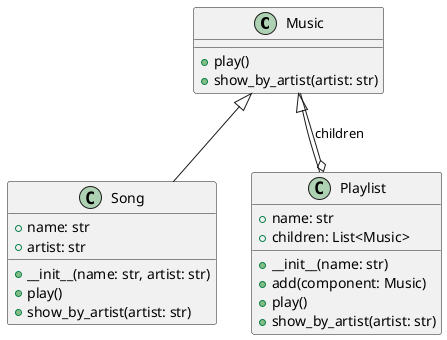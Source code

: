 @startuml
class Music {
    +play()
    +show_by_artist(artist: str)
}

class Song {
    +name: str
    +artist: str
    +__init__(name: str, artist: str)
    +play()
    +show_by_artist(artist: str)
}

class Playlist {
    +name: str
    +children: List<Music>
    +__init__(name: str)
    +add(component: Music)
    +play()
    +show_by_artist(artist: str)
}

Music <|-- Song
Music <|-- Playlist
Playlist o-- Music : children
@enduml
